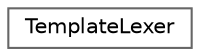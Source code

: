 digraph "Graphical Class Hierarchy"
{
 // INTERACTIVE_SVG=YES
 // LATEX_PDF_SIZE
  bgcolor="transparent";
  edge [fontname=Helvetica,fontsize=10,labelfontname=Helvetica,labelfontsize=10];
  node [fontname=Helvetica,fontsize=10,shape=box,height=0.2,width=0.4];
  rankdir="LR";
  Node0 [label="TemplateLexer",height=0.2,width=0.4,color="grey40", fillcolor="white", style="filled",URL="$d6/d1f/class_template_lexer.html",tooltip="Lexer class for turning a template into a list of tokens."];
}
